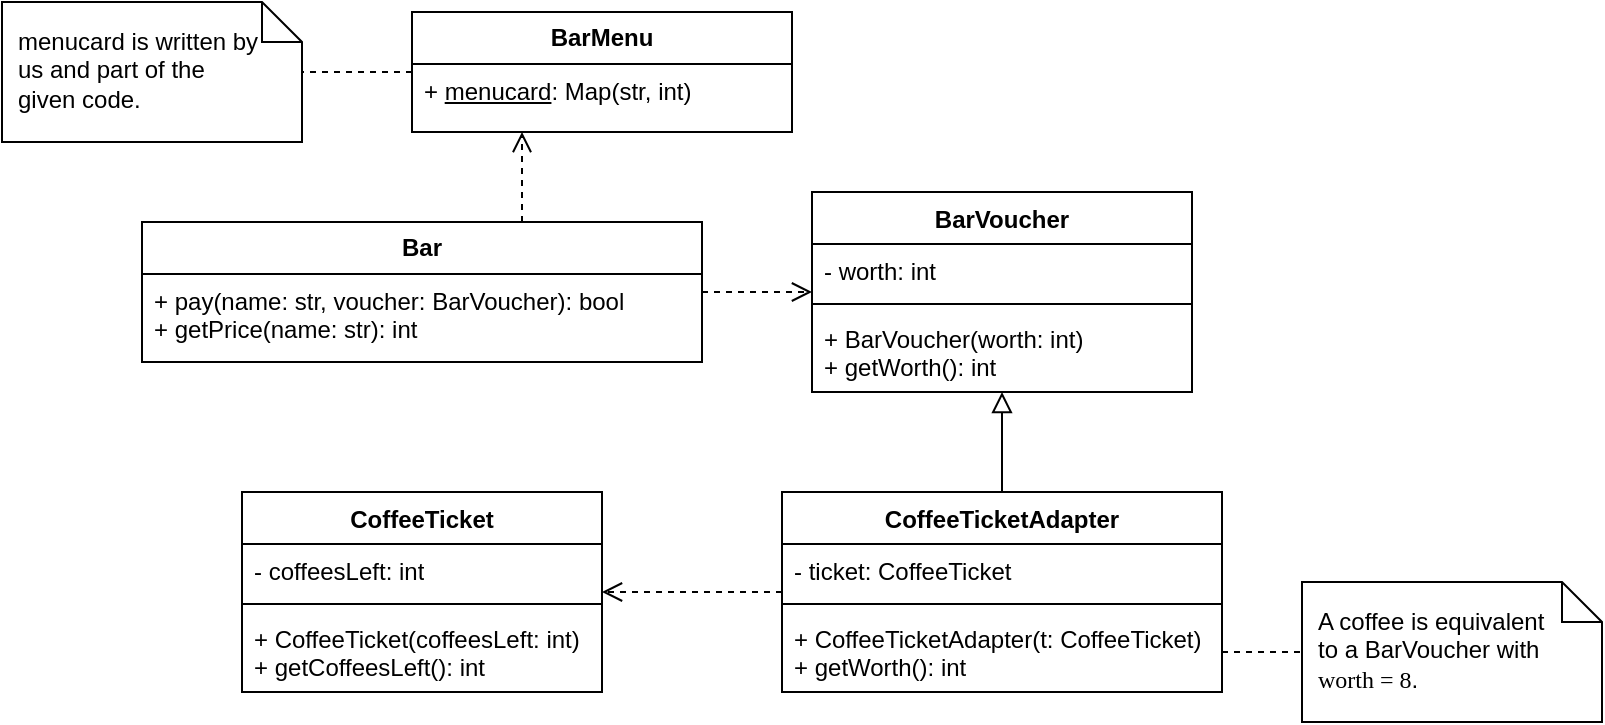 <mxfile version="26.1.1" pages="4">
  <diagram id="C5RBs43oDa-KdzZeNtuy" name="class">
    <mxGraphModel dx="989" dy="577" grid="1" gridSize="10" guides="1" tooltips="1" connect="1" arrows="1" fold="1" page="1" pageScale="1" pageWidth="827" pageHeight="1169" math="0" shadow="0">
      <root>
        <mxCell id="WIyWlLk6GJQsqaUBKTNV-0" />
        <mxCell id="WIyWlLk6GJQsqaUBKTNV-1" parent="WIyWlLk6GJQsqaUBKTNV-0" />
        <mxCell id="MmFOJlaezadsUddpGk1q-1" style="edgeStyle=orthogonalEdgeStyle;rounded=0;orthogonalLoop=1;jettySize=auto;html=1;dashed=1;endArrow=open;endFill=0;endSize=8;startSize=8;" parent="WIyWlLk6GJQsqaUBKTNV-1" source="MmFOJlaezadsUddpGk1q-6" target="MmFOJlaezadsUddpGk1q-2" edge="1">
          <mxGeometry relative="1" as="geometry">
            <mxPoint x="508" y="421" as="sourcePoint" />
          </mxGeometry>
        </mxCell>
        <mxCell id="zkfFHV4jXpPFQw0GAbJ--16" value="" style="endArrow=block;endSize=8;endFill=0;shadow=0;strokeWidth=1;rounded=0;curved=0;edgeStyle=elbowEdgeStyle;elbow=vertical;" parent="WIyWlLk6GJQsqaUBKTNV-1" source="MmFOJlaezadsUddpGk1q-6" target="MmFOJlaezadsUddpGk1q-10" edge="1">
          <mxGeometry width="160" relative="1" as="geometry">
            <mxPoint x="634.0" y="330" as="sourcePoint" />
            <mxPoint x="609.0" y="220" as="targetPoint" />
          </mxGeometry>
        </mxCell>
        <mxCell id="MmFOJlaezadsUddpGk1q-2" value="CoffeeTicket" style="swimlane;fontStyle=1;align=center;verticalAlign=top;childLayout=stackLayout;horizontal=1;startSize=26;horizontalStack=0;resizeParent=1;resizeParentMax=0;resizeLast=0;collapsible=1;marginBottom=0;whiteSpace=wrap;html=1;" parent="WIyWlLk6GJQsqaUBKTNV-1" vertex="1">
          <mxGeometry x="190" y="340" width="180" height="100" as="geometry" />
        </mxCell>
        <mxCell id="MmFOJlaezadsUddpGk1q-3" value="- coffeesLeft: int" style="text;strokeColor=none;fillColor=none;align=left;verticalAlign=top;spacingLeft=4;spacingRight=4;overflow=hidden;rotatable=0;points=[[0,0.5],[1,0.5]];portConstraint=eastwest;whiteSpace=wrap;html=1;" parent="MmFOJlaezadsUddpGk1q-2" vertex="1">
          <mxGeometry y="26" width="180" height="26" as="geometry" />
        </mxCell>
        <mxCell id="MmFOJlaezadsUddpGk1q-4" value="" style="line;strokeWidth=1;fillColor=none;align=left;verticalAlign=middle;spacingTop=-1;spacingLeft=3;spacingRight=3;rotatable=0;labelPosition=right;points=[];portConstraint=eastwest;strokeColor=inherit;" parent="MmFOJlaezadsUddpGk1q-2" vertex="1">
          <mxGeometry y="52" width="180" height="8" as="geometry" />
        </mxCell>
        <mxCell id="MmFOJlaezadsUddpGk1q-5" value="+ CoffeeTicket(coffeesLeft: int)&lt;div&gt;+ getCoffeesLeft(): int&lt;/div&gt;" style="text;strokeColor=none;fillColor=none;align=left;verticalAlign=top;spacingLeft=4;spacingRight=4;overflow=hidden;rotatable=0;points=[[0,0.5],[1,0.5]];portConstraint=eastwest;whiteSpace=wrap;html=1;" parent="MmFOJlaezadsUddpGk1q-2" vertex="1">
          <mxGeometry y="60" width="180" height="40" as="geometry" />
        </mxCell>
        <mxCell id="MmFOJlaezadsUddpGk1q-6" value="CoffeeTicketAdapter" style="swimlane;fontStyle=1;align=center;verticalAlign=top;childLayout=stackLayout;horizontal=1;startSize=26;horizontalStack=0;resizeParent=1;resizeParentMax=0;resizeLast=0;collapsible=1;marginBottom=0;whiteSpace=wrap;html=1;" parent="WIyWlLk6GJQsqaUBKTNV-1" vertex="1">
          <mxGeometry x="460" y="340" width="220" height="100" as="geometry" />
        </mxCell>
        <mxCell id="MmFOJlaezadsUddpGk1q-7" value="- ticket: CoffeeTicket" style="text;strokeColor=none;fillColor=none;align=left;verticalAlign=top;spacingLeft=4;spacingRight=4;overflow=hidden;rotatable=0;points=[[0,0.5],[1,0.5]];portConstraint=eastwest;whiteSpace=wrap;html=1;" parent="MmFOJlaezadsUddpGk1q-6" vertex="1">
          <mxGeometry y="26" width="220" height="26" as="geometry" />
        </mxCell>
        <mxCell id="MmFOJlaezadsUddpGk1q-8" value="" style="line;strokeWidth=1;fillColor=none;align=left;verticalAlign=middle;spacingTop=-1;spacingLeft=3;spacingRight=3;rotatable=0;labelPosition=right;points=[];portConstraint=eastwest;strokeColor=inherit;" parent="MmFOJlaezadsUddpGk1q-6" vertex="1">
          <mxGeometry y="52" width="220" height="8" as="geometry" />
        </mxCell>
        <mxCell id="MmFOJlaezadsUddpGk1q-9" value="&lt;div&gt;+ CoffeeTicketAdapter(t: CoffeeTicket)&lt;br&gt;&lt;/div&gt;+ getWorth(): int" style="text;strokeColor=none;fillColor=none;align=left;verticalAlign=top;spacingLeft=4;spacingRight=4;overflow=hidden;rotatable=0;points=[[0,0.5],[1,0.5]];portConstraint=eastwest;whiteSpace=wrap;html=1;" parent="MmFOJlaezadsUddpGk1q-6" vertex="1">
          <mxGeometry y="60" width="220" height="40" as="geometry" />
        </mxCell>
        <mxCell id="MmFOJlaezadsUddpGk1q-10" value="BarVoucher" style="swimlane;fontStyle=1;align=center;verticalAlign=top;childLayout=stackLayout;horizontal=1;startSize=26;horizontalStack=0;resizeParent=1;resizeParentMax=0;resizeLast=0;collapsible=1;marginBottom=0;whiteSpace=wrap;html=1;" parent="WIyWlLk6GJQsqaUBKTNV-1" vertex="1">
          <mxGeometry x="475" y="190" width="190" height="100" as="geometry" />
        </mxCell>
        <mxCell id="MmFOJlaezadsUddpGk1q-11" value="- worth: int" style="text;strokeColor=none;fillColor=none;align=left;verticalAlign=top;spacingLeft=4;spacingRight=4;overflow=hidden;rotatable=0;points=[[0,0.5],[1,0.5]];portConstraint=eastwest;whiteSpace=wrap;html=1;" parent="MmFOJlaezadsUddpGk1q-10" vertex="1">
          <mxGeometry y="26" width="190" height="26" as="geometry" />
        </mxCell>
        <mxCell id="MmFOJlaezadsUddpGk1q-12" value="" style="line;strokeWidth=1;fillColor=none;align=left;verticalAlign=middle;spacingTop=-1;spacingLeft=3;spacingRight=3;rotatable=0;labelPosition=right;points=[];portConstraint=eastwest;strokeColor=inherit;" parent="MmFOJlaezadsUddpGk1q-10" vertex="1">
          <mxGeometry y="52" width="190" height="8" as="geometry" />
        </mxCell>
        <mxCell id="MmFOJlaezadsUddpGk1q-13" value="+ BarVoucher(worth: int)&lt;div&gt;+ getWorth(): int&lt;/div&gt;" style="text;strokeColor=none;fillColor=none;align=left;verticalAlign=top;spacingLeft=4;spacingRight=4;overflow=hidden;rotatable=0;points=[[0,0.5],[1,0.5]];portConstraint=eastwest;whiteSpace=wrap;html=1;" parent="MmFOJlaezadsUddpGk1q-10" vertex="1">
          <mxGeometry y="60" width="190" height="40" as="geometry" />
        </mxCell>
        <mxCell id="MmFOJlaezadsUddpGk1q-18" style="edgeStyle=orthogonalEdgeStyle;rounded=0;orthogonalLoop=1;jettySize=auto;html=1;dashed=1;endArrow=open;endFill=0;endSize=8;startSize=8;" parent="WIyWlLk6GJQsqaUBKTNV-1" source="TR4t1VPGGrStBcK49lpB-4" target="MmFOJlaezadsUddpGk1q-10" edge="1">
          <mxGeometry relative="1" as="geometry">
            <mxPoint x="420" y="240" as="sourcePoint" />
            <mxPoint x="380" y="410" as="targetPoint" />
          </mxGeometry>
        </mxCell>
        <mxCell id="MmFOJlaezadsUddpGk1q-19" value="menucard is written by us and part of the given code." style="shape=note;size=20;whiteSpace=wrap;html=1;hachureGap=4;fontFamily=Helvetica;align=left;spacingLeft=6;spacingBottom=6;spacingTop=3;spacingRight=21;" parent="WIyWlLk6GJQsqaUBKTNV-1" vertex="1">
          <mxGeometry x="70" y="95" width="150" height="70" as="geometry" />
        </mxCell>
        <mxCell id="MmFOJlaezadsUddpGk1q-20" style="edgeStyle=orthogonalEdgeStyle;rounded=0;orthogonalLoop=1;jettySize=auto;html=1;endArrow=none;startFill=0;dashed=1;" parent="WIyWlLk6GJQsqaUBKTNV-1" source="TR4t1VPGGrStBcK49lpB-8" target="MmFOJlaezadsUddpGk1q-19" edge="1">
          <mxGeometry relative="1" as="geometry">
            <mxPoint x="140" y="229" as="sourcePoint" />
          </mxGeometry>
        </mxCell>
        <mxCell id="MmFOJlaezadsUddpGk1q-21" value="A coffee is equivalent to a BarVoucher with&lt;br&gt;&lt;span style=&quot;background-color: transparent; color: light-dark(rgb(0, 0, 0), rgb(255, 255, 255));&quot;&gt;&lt;font face=&quot;Lucida Console&quot;&gt;worth = 8&lt;/font&gt;.&lt;/span&gt;" style="shape=note;size=20;whiteSpace=wrap;html=1;hachureGap=4;fontFamily=Helvetica;align=left;spacingLeft=6;spacingBottom=6;spacingTop=3;spacingRight=21;" parent="WIyWlLk6GJQsqaUBKTNV-1" vertex="1">
          <mxGeometry x="720" y="385" width="150" height="70" as="geometry" />
        </mxCell>
        <mxCell id="MmFOJlaezadsUddpGk1q-22" style="edgeStyle=orthogonalEdgeStyle;rounded=0;orthogonalLoop=1;jettySize=auto;html=1;endArrow=none;startFill=0;dashed=1;" parent="WIyWlLk6GJQsqaUBKTNV-1" source="MmFOJlaezadsUddpGk1q-9" target="MmFOJlaezadsUddpGk1q-21" edge="1">
          <mxGeometry relative="1" as="geometry" />
        </mxCell>
        <mxCell id="TR4t1VPGGrStBcK49lpB-4" value="&lt;b&gt;Bar&lt;/b&gt;" style="swimlane;fontStyle=0;childLayout=stackLayout;horizontal=1;startSize=26;fillColor=none;horizontalStack=0;resizeParent=1;resizeParentMax=0;resizeLast=0;collapsible=1;marginBottom=0;whiteSpace=wrap;html=1;" parent="WIyWlLk6GJQsqaUBKTNV-1" vertex="1">
          <mxGeometry x="140" y="205" width="280" height="70" as="geometry" />
        </mxCell>
        <mxCell id="TR4t1VPGGrStBcK49lpB-5" value="+ pay(name: str, voucher: BarVoucher): bool&lt;div&gt;+ getPrice(name: str): int&lt;/div&gt;" style="text;strokeColor=none;fillColor=none;align=left;verticalAlign=top;spacingLeft=4;spacingRight=4;overflow=hidden;rotatable=0;points=[[0,0.5],[1,0.5]];portConstraint=eastwest;whiteSpace=wrap;html=1;" parent="TR4t1VPGGrStBcK49lpB-4" vertex="1">
          <mxGeometry y="26" width="280" height="44" as="geometry" />
        </mxCell>
        <mxCell id="TR4t1VPGGrStBcK49lpB-8" value="&lt;b&gt;BarMenu&lt;/b&gt;" style="swimlane;fontStyle=0;childLayout=stackLayout;horizontal=1;startSize=26;horizontalStack=0;resizeParent=1;resizeParentMax=0;resizeLast=0;collapsible=1;marginBottom=0;whiteSpace=wrap;html=1;" parent="WIyWlLk6GJQsqaUBKTNV-1" vertex="1">
          <mxGeometry x="275" y="100" width="190" height="60" as="geometry" />
        </mxCell>
        <mxCell id="TR4t1VPGGrStBcK49lpB-9" value="+&amp;nbsp;&lt;u&gt;menucard&lt;/u&gt;: Map(str, int)" style="text;strokeColor=none;fillColor=none;align=left;verticalAlign=top;spacingLeft=4;spacingRight=4;overflow=hidden;rotatable=0;points=[[0,0.5],[1,0.5]];portConstraint=eastwest;whiteSpace=wrap;html=1;" parent="TR4t1VPGGrStBcK49lpB-8" vertex="1">
          <mxGeometry y="26" width="190" height="34" as="geometry" />
        </mxCell>
        <mxCell id="TR4t1VPGGrStBcK49lpB-10" style="edgeStyle=orthogonalEdgeStyle;rounded=0;orthogonalLoop=1;jettySize=auto;html=1;dashed=1;endArrow=open;endFill=0;endSize=8;startSize=8;" parent="WIyWlLk6GJQsqaUBKTNV-1" source="TR4t1VPGGrStBcK49lpB-4" target="TR4t1VPGGrStBcK49lpB-8" edge="1">
          <mxGeometry relative="1" as="geometry">
            <mxPoint x="430" y="250" as="sourcePoint" />
            <mxPoint x="485" y="250" as="targetPoint" />
            <Array as="points">
              <mxPoint x="330" y="180" />
              <mxPoint x="330" y="180" />
            </Array>
          </mxGeometry>
        </mxCell>
      </root>
    </mxGraphModel>
  </diagram>
  <diagram id="B04AygE_yt4p5zj1Qex-" name="scenario">
    <mxGraphModel dx="1434" dy="836" grid="1" gridSize="10" guides="1" tooltips="1" connect="1" arrows="1" fold="1" page="1" pageScale="1" pageWidth="827" pageHeight="1169" math="0" shadow="0">
      <root>
        <mxCell id="0" />
        <mxCell id="1" parent="0" />
        <mxCell id="fyzDUgg3ULPkHfhbS_JP-11" value="" style="shape=umlLifeline;perimeter=lifelinePerimeter;whiteSpace=wrap;html=1;container=1;dropTarget=0;collapsible=0;recursiveResize=0;outlineConnect=0;portConstraint=eastwest;newEdgeStyle={&quot;curved&quot;:0,&quot;rounded&quot;:0};participant=umlEntity;hachureGap=4;fontFamily=Helvetica;strokeColor=#000000;" parent="1" vertex="1">
          <mxGeometry x="495" y="160" width="40" height="310" as="geometry" />
        </mxCell>
        <mxCell id="fyzDUgg3ULPkHfhbS_JP-22" value="" style="html=1;points=[[0,0,0,0,5],[0,1,0,0,-5],[1,0,0,0,5],[1,1,0,0,-5]];perimeter=orthogonalPerimeter;outlineConnect=0;targetShapes=umlLifeline;portConstraint=eastwest;newEdgeStyle={&quot;curved&quot;:0,&quot;rounded&quot;:0};hachureGap=4;fontFamily=Helvetica;strokeColor=#000000;" parent="fyzDUgg3ULPkHfhbS_JP-11" vertex="1">
          <mxGeometry x="15" y="120" width="10" height="40" as="geometry" />
        </mxCell>
        <mxCell id="fyzDUgg3ULPkHfhbS_JP-10" value="" style="shape=umlLifeline;perimeter=lifelinePerimeter;whiteSpace=wrap;html=1;container=1;dropTarget=0;collapsible=0;recursiveResize=0;outlineConnect=0;portConstraint=eastwest;newEdgeStyle={&quot;curved&quot;:0,&quot;rounded&quot;:0};participant=umlEntity;hachureGap=4;fontFamily=Helvetica;strokeColor=#000000;" parent="1" vertex="1">
          <mxGeometry x="354" y="170" width="40" height="300" as="geometry" />
        </mxCell>
        <mxCell id="fyzDUgg3ULPkHfhbS_JP-19" value="" style="html=1;points=[[0,0,0,0,5],[0,1,0,0,-5],[1,0,0,0,5],[1,1,0,0,-5]];perimeter=orthogonalPerimeter;outlineConnect=0;targetShapes=umlLifeline;portConstraint=eastwest;newEdgeStyle={&quot;curved&quot;:0,&quot;rounded&quot;:0};hachureGap=4;fontFamily=Helvetica;strokeColor=#000000;" parent="fyzDUgg3ULPkHfhbS_JP-10" vertex="1">
          <mxGeometry x="16" y="100" width="10" height="120" as="geometry" />
        </mxCell>
        <mxCell id="7ew64-9CeEOUecg5A0Fq-12" value="" style="html=1;points=[[0,0,0,0,5],[0,1,0,0,-5],[1,0,0,0,5],[1,1,0,0,-5]];perimeter=orthogonalPerimeter;outlineConnect=0;targetShapes=umlLifeline;portConstraint=eastwest;newEdgeStyle={&quot;curved&quot;:0,&quot;rounded&quot;:0};hachureGap=4;fontFamily=Helvetica;strokeColor=#000000;" parent="fyzDUgg3ULPkHfhbS_JP-10" vertex="1">
          <mxGeometry x="21" y="190" width="10" height="20" as="geometry" />
        </mxCell>
        <mxCell id="fyzDUgg3ULPkHfhbS_JP-9" value="" style="shape=umlLifeline;perimeter=lifelinePerimeter;whiteSpace=wrap;html=1;container=1;dropTarget=0;collapsible=0;recursiveResize=0;outlineConnect=0;portConstraint=eastwest;newEdgeStyle={&quot;curved&quot;:0,&quot;rounded&quot;:0};participant=umlEntity;hachureGap=4;fontFamily=Helvetica;strokeColor=#000000;" parent="1" vertex="1">
          <mxGeometry x="210" y="170" width="40" height="300" as="geometry" />
        </mxCell>
        <mxCell id="fyzDUgg3ULPkHfhbS_JP-13" value="" style="html=1;points=[[0,0,0,0,5],[0,1,0,0,-5],[1,0,0,0,5],[1,1,0,0,-5]];perimeter=orthogonalPerimeter;outlineConnect=0;targetShapes=umlLifeline;portConstraint=eastwest;newEdgeStyle={&quot;curved&quot;:0,&quot;rounded&quot;:0};hachureGap=4;fontFamily=Helvetica;strokeColor=#000000;" parent="fyzDUgg3ULPkHfhbS_JP-9" vertex="1">
          <mxGeometry x="15" y="80" width="10" height="210" as="geometry" />
        </mxCell>
        <mxCell id="7ew64-9CeEOUecg5A0Fq-3" value="" style="html=1;points=[[0,0,0,0,5],[0,1,0,0,-5],[1,0,0,0,5],[1,1,0,0,-5]];perimeter=orthogonalPerimeter;outlineConnect=0;targetShapes=umlLifeline;portConstraint=eastwest;newEdgeStyle={&quot;curved&quot;:0,&quot;rounded&quot;:0};hachureGap=4;fontFamily=Helvetica;strokeColor=#000000;" parent="fyzDUgg3ULPkHfhbS_JP-9" vertex="1">
          <mxGeometry x="20" y="260" width="10" height="20" as="geometry" />
        </mxCell>
        <mxCell id="fyzDUgg3ULPkHfhbS_JP-1" value=":Bar" style="html=1;whiteSpace=wrap;hachureGap=4;fontFamily=Helvetica;strokeColor=#000000;" parent="1" vertex="1">
          <mxGeometry x="170" y="160" width="110" height="50" as="geometry" />
        </mxCell>
        <mxCell id="fyzDUgg3ULPkHfhbS_JP-2" value=":CoffeeTicketAdapter" style="html=1;whiteSpace=wrap;hachureGap=4;fontFamily=Helvetica;strokeColor=#000000;" parent="1" vertex="1">
          <mxGeometry x="309" y="160" width="130" height="50" as="geometry" />
        </mxCell>
        <mxCell id="fyzDUgg3ULPkHfhbS_JP-3" value=":CoffeeTicket" style="html=1;whiteSpace=wrap;hachureGap=4;fontFamily=Helvetica;strokeColor=#000000;" parent="1" vertex="1">
          <mxGeometry x="460" y="160" width="110" height="50" as="geometry" />
        </mxCell>
        <mxCell id="fyzDUgg3ULPkHfhbS_JP-20" value="getWorth()" style="html=1;verticalAlign=bottom;endArrow=block;curved=0;rounded=0;hachureGap=4;fontFamily=Helvetica;strokeColor=#000000;" parent="1" source="fyzDUgg3ULPkHfhbS_JP-13" target="fyzDUgg3ULPkHfhbS_JP-19" edge="1">
          <mxGeometry relative="1" as="geometry">
            <mxPoint x="320" y="275" as="sourcePoint" />
            <Array as="points">
              <mxPoint x="310" y="270" />
            </Array>
          </mxGeometry>
        </mxCell>
        <mxCell id="fyzDUgg3ULPkHfhbS_JP-21" value="worth" style="html=1;verticalAlign=bottom;endArrow=open;dashed=1;endSize=8;curved=0;rounded=0;hachureGap=4;fontFamily=Helvetica;strokeColor=#000000;" parent="1" source="fyzDUgg3ULPkHfhbS_JP-19" target="fyzDUgg3ULPkHfhbS_JP-13" edge="1">
          <mxGeometry relative="1" as="geometry">
            <mxPoint x="320" y="345" as="targetPoint" />
            <Array as="points">
              <mxPoint x="310" y="390" />
            </Array>
          </mxGeometry>
        </mxCell>
        <mxCell id="fyzDUgg3ULPkHfhbS_JP-24" value="coffeesLeft" style="html=1;verticalAlign=bottom;endArrow=open;dashed=1;endSize=8;curved=0;rounded=0;hachureGap=4;fontFamily=Helvetica;strokeColor=#000000;" parent="1" source="fyzDUgg3ULPkHfhbS_JP-22" target="fyzDUgg3ULPkHfhbS_JP-19" edge="1">
          <mxGeometry relative="1" as="geometry">
            <mxPoint x="470" y="355" as="targetPoint" />
            <Array as="points">
              <mxPoint x="460" y="320" />
            </Array>
          </mxGeometry>
        </mxCell>
        <mxCell id="fyzDUgg3ULPkHfhbS_JP-23" value="getCoffeesLeft()" style="html=1;verticalAlign=bottom;endArrow=block;curved=0;rounded=0;hachureGap=4;fontFamily=Helvetica;strokeColor=#000000;" parent="1" source="fyzDUgg3ULPkHfhbS_JP-19" target="fyzDUgg3ULPkHfhbS_JP-22" edge="1">
          <mxGeometry relative="1" as="geometry">
            <mxPoint x="470" y="285" as="sourcePoint" />
            <Array as="points">
              <mxPoint x="460" y="280" />
            </Array>
          </mxGeometry>
        </mxCell>
        <mxCell id="7ew64-9CeEOUecg5A0Fq-4" value="validate&lt;div&gt;payment&lt;/div&gt;" style="html=1;align=left;spacingLeft=2;endArrow=block;rounded=0;edgeStyle=orthogonalEdgeStyle;curved=0;rounded=0;hachureGap=4;fontFamily=Helvetica;strokeColor=#000000;" parent="1" edge="1">
          <mxGeometry x="0.059" relative="1" as="geometry">
            <mxPoint x="235" y="410" as="sourcePoint" />
            <Array as="points">
              <mxPoint x="265" y="410" />
              <mxPoint x="265" y="440" />
            </Array>
            <mxPoint x="240" y="440.026" as="targetPoint" />
            <mxPoint as="offset" />
          </mxGeometry>
        </mxCell>
        <mxCell id="7ew64-9CeEOUecg5A0Fq-13" value="convert&lt;div&gt;value&lt;/div&gt;" style="html=1;align=left;spacingLeft=2;endArrow=block;rounded=0;edgeStyle=orthogonalEdgeStyle;curved=0;rounded=0;hachureGap=4;fontFamily=Helvetica;strokeColor=#000000;" parent="1" target="7ew64-9CeEOUecg5A0Fq-12" edge="1">
          <mxGeometry x="0.36" relative="1" as="geometry">
            <mxPoint x="380" y="300" as="sourcePoint" />
            <Array as="points">
              <mxPoint x="380" y="340" />
              <mxPoint x="410" y="340" />
              <mxPoint x="410" y="370" />
            </Array>
            <mxPoint as="offset" />
          </mxGeometry>
        </mxCell>
        <mxCell id="v9FTJwxX59mfd9YsfTH1-1" value="pay()" style="html=1;verticalAlign=bottom;startArrow=oval;startFill=1;endArrow=block;startSize=8;curved=0;rounded=0;" parent="1" edge="1">
          <mxGeometry width="60" relative="1" as="geometry">
            <mxPoint x="130" y="250" as="sourcePoint" />
            <mxPoint x="225" y="250" as="targetPoint" />
          </mxGeometry>
        </mxCell>
        <mxCell id="v9FTJwxX59mfd9YsfTH1-2" value="success" style="html=1;verticalAlign=bottom;endArrow=open;dashed=1;endSize=8;curved=0;rounded=0;entryX=1;entryY=0.5;entryDx=0;entryDy=0;" parent="1" target="RkCMtH7TTMj7zVB9lw8q-2" edge="1">
          <mxGeometry relative="1" as="geometry">
            <mxPoint x="225" y="460" as="sourcePoint" />
            <mxPoint x="130" y="460" as="targetPoint" />
          </mxGeometry>
        </mxCell>
        <mxCell id="RkCMtH7TTMj7zVB9lw8q-2" value="" style="ellipse;whiteSpace=wrap;html=1;fillColor=#000000;" parent="1" vertex="1">
          <mxGeometry x="126" y="456" width="8" height="8" as="geometry" />
        </mxCell>
      </root>
    </mxGraphModel>
  </diagram>
  <diagram id="gbOWsIHlptOhv2gD1ubL" name="class">
    <mxGraphModel dx="1674" dy="836" grid="1" gridSize="10" guides="1" tooltips="1" connect="1" arrows="1" fold="1" page="1" pageScale="1" pageWidth="850" pageHeight="1100" math="0" shadow="0">
      <root>
        <mxCell id="0" />
        <mxCell id="1" parent="0" />
        <mxCell id="WMYzw04zZNyJo3WCUylc-1" value="MemberCard" style="swimlane;fontStyle=1;align=center;verticalAlign=top;childLayout=stackLayout;horizontal=1;startSize=26;horizontalStack=0;resizeParent=1;resizeParentMax=0;resizeLast=0;collapsible=1;marginBottom=0;whiteSpace=wrap;html=1;" parent="1" vertex="1">
          <mxGeometry x="130" y="500" width="200" height="130" as="geometry" />
        </mxCell>
        <mxCell id="WMYzw04zZNyJo3WCUylc-2" value="+ balance: int" style="text;strokeColor=none;fillColor=none;align=left;verticalAlign=middle;spacingLeft=6;spacingRight=4;overflow=hidden;rotatable=0;points=[[0,0.5],[1,0.5]];portConstraint=eastwest;whiteSpace=wrap;html=1;spacing=0;" parent="WMYzw04zZNyJo3WCUylc-1" vertex="1">
          <mxGeometry y="26" width="200" height="26" as="geometry" />
        </mxCell>
        <mxCell id="WMYzw04zZNyJo3WCUylc-3" value="" style="line;strokeWidth=1;fillColor=none;align=left;verticalAlign=middle;spacingTop=-1;spacingLeft=3;spacingRight=3;rotatable=0;labelPosition=right;points=[];portConstraint=eastwest;strokeColor=inherit;" parent="WMYzw04zZNyJo3WCUylc-1" vertex="1">
          <mxGeometry y="52" width="200" height="8" as="geometry" />
        </mxCell>
        <mxCell id="WMYzw04zZNyJo3WCUylc-4" value="&lt;div&gt;+ MemberCard()&lt;/div&gt;&lt;div&gt;+ spend(amount: int): void&lt;/div&gt;&lt;div&gt;+ hasFunds(amount: int): bool&lt;/div&gt;&lt;div&gt;&lt;span style=&quot;background-color: transparent; color: light-dark(rgb(0, 0, 0), rgb(255, 255, 255));&quot;&gt;+ addToBalance(amount: int): void&lt;/span&gt;&lt;/div&gt;" style="text;strokeColor=none;fillColor=none;align=left;verticalAlign=middle;spacingLeft=6;spacingRight=4;overflow=hidden;rotatable=0;points=[[0,0.5],[1,0.5]];portConstraint=eastwest;whiteSpace=wrap;html=1;spacing=0;spacingTop=-3;" parent="WMYzw04zZNyJo3WCUylc-1" vertex="1">
          <mxGeometry y="60" width="200" height="70" as="geometry" />
        </mxCell>
        <mxCell id="w0hnxBNdBWWgY80B7wYB-4" style="edgeStyle=orthogonalEdgeStyle;rounded=0;orthogonalLoop=1;jettySize=auto;html=1;endSize=8;startSize=8;endArrow=open;endFill=0;dashed=1;dashPattern=8 8;" parent="1" source="WMYzw04zZNyJo3WCUylc-5" target="TDpNOEp1Bj2QRFZ94f3e-1" edge="1">
          <mxGeometry relative="1" as="geometry" />
        </mxCell>
        <mxCell id="WMYzw04zZNyJo3WCUylc-5" value="ShopItem" style="swimlane;fontStyle=1;align=center;verticalAlign=top;childLayout=stackLayout;horizontal=1;startSize=26;horizontalStack=0;resizeParent=1;resizeParentMax=0;resizeLast=0;collapsible=1;marginBottom=0;whiteSpace=wrap;html=1;" parent="1" vertex="1">
          <mxGeometry x="650" y="330" width="200" height="110" as="geometry" />
        </mxCell>
        <mxCell id="WMYzw04zZNyJo3WCUylc-6" value="&lt;div&gt;+ id: int&lt;/div&gt;+ price: int" style="text;strokeColor=none;fillColor=none;align=left;verticalAlign=middle;spacingLeft=6;spacingRight=4;overflow=hidden;rotatable=0;points=[[0,0.5],[1,0.5]];portConstraint=eastwest;whiteSpace=wrap;html=1;spacing=0;" parent="WMYzw04zZNyJo3WCUylc-5" vertex="1">
          <mxGeometry y="26" width="200" height="38" as="geometry" />
        </mxCell>
        <mxCell id="WMYzw04zZNyJo3WCUylc-7" value="" style="line;strokeWidth=1;fillColor=none;align=left;verticalAlign=middle;spacingTop=-1;spacingLeft=3;spacingRight=3;rotatable=0;labelPosition=right;points=[];portConstraint=eastwest;strokeColor=inherit;" parent="WMYzw04zZNyJo3WCUylc-5" vertex="1">
          <mxGeometry y="64" width="200" height="8" as="geometry" />
        </mxCell>
        <mxCell id="WMYzw04zZNyJo3WCUylc-8" value="+ ShopItem(id: int, price: int)&lt;div&gt;+ inStock(): bool&lt;/div&gt;" style="text;strokeColor=none;fillColor=none;align=left;verticalAlign=middle;spacingLeft=6;spacingRight=4;overflow=hidden;rotatable=0;points=[[0,0.5],[1,0.5]];portConstraint=eastwest;whiteSpace=wrap;html=1;spacing=0;spacingTop=-3;" parent="WMYzw04zZNyJo3WCUylc-5" vertex="1">
          <mxGeometry y="72" width="200" height="38" as="geometry" />
        </mxCell>
        <mxCell id="w0hnxBNdBWWgY80B7wYB-2" style="edgeStyle=orthogonalEdgeStyle;rounded=0;orthogonalLoop=1;jettySize=auto;html=1;endArrow=open;endFill=0;dashed=1;endSize=8;startSize=8;dashPattern=8 8;" parent="1" source="WMYzw04zZNyJo3WCUylc-9" target="gYchM3I1MOiJmDJG1vfK-5" edge="1">
          <mxGeometry relative="1" as="geometry">
            <mxPoint x="380" y="385" as="sourcePoint" />
            <mxPoint x="330" y="385" as="targetPoint" />
            <Array as="points">
              <mxPoint x="360" y="385" />
              <mxPoint x="360" y="385" />
            </Array>
          </mxGeometry>
        </mxCell>
        <mxCell id="WMYzw04zZNyJo3WCUylc-9" value="ShoppingCart" style="swimlane;fontStyle=1;align=center;verticalAlign=top;childLayout=stackLayout;horizontal=1;startSize=26;horizontalStack=0;resizeParent=1;resizeParentMax=0;resizeLast=0;collapsible=1;marginBottom=0;whiteSpace=wrap;html=1;" parent="1" vertex="1">
          <mxGeometry x="380" y="330" width="220" height="110" as="geometry" />
        </mxCell>
        <mxCell id="WMYzw04zZNyJo3WCUylc-10" value="+ items: List&amp;lt;ShopItem&amp;gt;" style="text;strokeColor=none;fillColor=none;align=left;verticalAlign=middle;spacingLeft=6;spacingRight=4;overflow=hidden;rotatable=0;points=[[0,0.5],[1,0.5]];portConstraint=eastwest;whiteSpace=wrap;html=1;spacing=0;" parent="WMYzw04zZNyJo3WCUylc-9" vertex="1">
          <mxGeometry y="26" width="220" height="24" as="geometry" />
        </mxCell>
        <mxCell id="WMYzw04zZNyJo3WCUylc-11" value="" style="line;strokeWidth=1;fillColor=none;align=left;verticalAlign=middle;spacingTop=-1;spacingLeft=3;spacingRight=3;rotatable=0;labelPosition=right;points=[];portConstraint=eastwest;strokeColor=inherit;" parent="WMYzw04zZNyJo3WCUylc-9" vertex="1">
          <mxGeometry y="50" width="220" height="8" as="geometry" />
        </mxCell>
        <mxCell id="WMYzw04zZNyJo3WCUylc-12" value="+ ShoppingCart()&lt;div&gt;+ buy(method: PaymentMethod): void&lt;/div&gt;&lt;div&gt;+ addToCart(item: ShopItem): void&lt;/div&gt;" style="text;strokeColor=none;fillColor=none;align=left;verticalAlign=middle;spacingLeft=6;spacingRight=4;overflow=hidden;rotatable=0;points=[[0,0.5],[1,0.5]];portConstraint=eastwest;whiteSpace=wrap;html=1;spacing=0;spacingTop=-3;" parent="WMYzw04zZNyJo3WCUylc-9" vertex="1">
          <mxGeometry y="58" width="220" height="52" as="geometry" />
        </mxCell>
        <mxCell id="TDpNOEp1Bj2QRFZ94f3e-1" value="&lt;i&gt;StockAPI&lt;/i&gt;" style="swimlane;fontStyle=1;align=center;verticalAlign=top;childLayout=stackLayout;horizontal=1;startSize=26;horizontalStack=0;resizeParent=1;resizeParentMax=0;resizeLast=0;collapsible=1;marginBottom=0;whiteSpace=wrap;html=1;hachureGap=4;fontFamily=Helvetica;strokeColor=#FF8000;" parent="1" vertex="1">
          <mxGeometry x="645" y="500" width="210" height="90" as="geometry" />
        </mxCell>
        <mxCell id="TDpNOEp1Bj2QRFZ94f3e-2" value="+ &lt;u&gt;API&lt;/u&gt;: StockAPI" style="text;strokeColor=none;fillColor=none;align=left;verticalAlign=middle;spacingLeft=6;spacingRight=4;overflow=hidden;rotatable=0;points=[[0,0.5],[1,0.5]];portConstraint=eastwest;whiteSpace=wrap;html=1;fontFamily=Helvetica;spacing=0;" parent="TDpNOEp1Bj2QRFZ94f3e-1" vertex="1">
          <mxGeometry y="26" width="210" height="26" as="geometry" />
        </mxCell>
        <mxCell id="TDpNOEp1Bj2QRFZ94f3e-3" value="" style="line;strokeWidth=1;fillColor=none;align=left;verticalAlign=middle;spacingTop=-1;spacingLeft=3;spacingRight=3;rotatable=0;labelPosition=right;points=[];portConstraint=eastwest;strokeColor=inherit;hachureGap=4;fontFamily=Helvetica;" parent="TDpNOEp1Bj2QRFZ94f3e-1" vertex="1">
          <mxGeometry y="52" width="210" height="8" as="geometry" />
        </mxCell>
        <mxCell id="TDpNOEp1Bj2QRFZ94f3e-4" value="+&amp;nbsp;getStockIds(): int[]" style="text;strokeColor=none;fillColor=none;align=left;verticalAlign=middle;spacingLeft=6;spacingRight=4;overflow=hidden;rotatable=0;points=[[0,0.5],[1,0.5]];portConstraint=eastwest;whiteSpace=wrap;html=1;fontFamily=Helvetica;spacing=0;spacingTop=-3;" parent="TDpNOEp1Bj2QRFZ94f3e-1" vertex="1">
          <mxGeometry y="60" width="210" height="30" as="geometry" />
        </mxCell>
        <mxCell id="gYchM3I1MOiJmDJG1vfK-9" style="edgeStyle=orthogonalEdgeStyle;rounded=0;orthogonalLoop=1;jettySize=auto;html=1;endSize=8;endArrow=block;endFill=0;startSize=8;" parent="1" source="gYchM3I1MOiJmDJG1vfK-1" target="gYchM3I1MOiJmDJG1vfK-5" edge="1">
          <mxGeometry relative="1" as="geometry">
            <Array as="points">
              <mxPoint x="450" y="470" />
              <mxPoint x="230" y="470" />
            </Array>
          </mxGeometry>
        </mxCell>
        <mxCell id="gYchM3I1MOiJmDJG1vfK-1" value="CreditCard" style="swimlane;fontStyle=1;align=center;verticalAlign=top;childLayout=stackLayout;horizontal=1;startSize=26;horizontalStack=0;resizeParent=1;resizeParentMax=0;resizeLast=0;collapsible=1;marginBottom=0;whiteSpace=wrap;html=1;" parent="1" vertex="1">
          <mxGeometry x="350" y="500" width="200" height="80" as="geometry" />
        </mxCell>
        <mxCell id="gYchM3I1MOiJmDJG1vfK-4" value="+ CreditCard()&lt;div&gt;&lt;div&gt;+ spend(amount: int): void&lt;/div&gt;&lt;div&gt;+ hasFunds(amount: int): bool&lt;/div&gt;&lt;/div&gt;" style="text;strokeColor=none;fillColor=none;align=left;verticalAlign=middle;spacingLeft=6;spacingRight=4;overflow=hidden;rotatable=0;points=[[0,0.5],[1,0.5]];portConstraint=eastwest;whiteSpace=wrap;html=1;spacing=0;" parent="gYchM3I1MOiJmDJG1vfK-1" vertex="1">
          <mxGeometry y="26" width="200" height="54" as="geometry" />
        </mxCell>
        <mxCell id="gYchM3I1MOiJmDJG1vfK-5" value="PaymentMethod" style="swimlane;fontStyle=3;align=center;verticalAlign=top;childLayout=stackLayout;horizontal=1;startSize=26;horizontalStack=0;resizeParent=1;resizeParentMax=0;resizeLast=0;collapsible=1;marginBottom=0;whiteSpace=wrap;html=1;" parent="1" vertex="1">
          <mxGeometry x="130" y="345" width="200" height="70" as="geometry" />
        </mxCell>
        <mxCell id="gYchM3I1MOiJmDJG1vfK-8" value="&lt;div&gt;&lt;div&gt;+ spend(amount: int): void&lt;/div&gt;&lt;/div&gt;&lt;div&gt;+ hasFunds(amount: int): bool&lt;/div&gt;" style="text;strokeColor=none;fillColor=none;align=left;verticalAlign=middle;spacingLeft=6;spacingRight=4;overflow=hidden;rotatable=0;points=[[0,0.5],[1,0.5]];portConstraint=eastwest;whiteSpace=wrap;html=1;spacing=0;" parent="gYchM3I1MOiJmDJG1vfK-5" vertex="1">
          <mxGeometry y="26" width="200" height="44" as="geometry" />
        </mxCell>
        <mxCell id="w0hnxBNdBWWgY80B7wYB-1" style="edgeStyle=orthogonalEdgeStyle;rounded=0;orthogonalLoop=1;jettySize=auto;html=1;endSize=8;endArrow=block;endFill=0;startSize=8;" parent="1" source="WMYzw04zZNyJo3WCUylc-1" target="gYchM3I1MOiJmDJG1vfK-5" edge="1">
          <mxGeometry relative="1" as="geometry">
            <mxPoint x="380" y="540" as="sourcePoint" />
            <mxPoint x="240" y="440" as="targetPoint" />
          </mxGeometry>
        </mxCell>
        <mxCell id="w0hnxBNdBWWgY80B7wYB-3" style="edgeStyle=orthogonalEdgeStyle;rounded=0;orthogonalLoop=1;jettySize=auto;html=1;endArrow=diamondThin;endFill=0;endSize=12;startSize=12;" parent="1" source="WMYzw04zZNyJo3WCUylc-9" target="WMYzw04zZNyJo3WCUylc-5" edge="1">
          <mxGeometry relative="1" as="geometry">
            <mxPoint x="530" y="405" as="sourcePoint" />
            <mxPoint x="340" y="405" as="targetPoint" />
          </mxGeometry>
        </mxCell>
        <mxCell id="WMiNg2KiytkwLngIrYEP-3" style="edgeStyle=orthogonalEdgeStyle;rounded=0;orthogonalLoop=1;jettySize=auto;html=1;endArrow=none;startFill=0;dashed=1;" parent="1" source="WMiNg2KiytkwLngIrYEP-2" target="TDpNOEp1Bj2QRFZ94f3e-1" edge="1">
          <mxGeometry relative="1" as="geometry" />
        </mxCell>
        <mxCell id="WMiNg2KiytkwLngIrYEP-2" value="Concretisation of the API interface is written by us&amp;nbsp;&lt;span style=&quot;color: light-dark(rgb(0, 0, 0), rgb(255, 255, 255)); background-color: transparent;&quot;&gt;and is only used for testing.&lt;/span&gt;" style="shape=note;size=20;whiteSpace=wrap;html=1;align=left;verticalAlign=top;spacing=5;spacingRight=20;spacingLeft=5;" parent="1" vertex="1">
          <mxGeometry x="655" y="640" width="190" height="60" as="geometry" />
        </mxCell>
        <mxCell id="WMiNg2KiytkwLngIrYEP-5" style="rounded=0;orthogonalLoop=1;jettySize=auto;html=1;endArrow=none;startFill=0;dashed=1;" parent="1" source="WMiNg2KiytkwLngIrYEP-4" target="gYchM3I1MOiJmDJG1vfK-1" edge="1">
          <mxGeometry relative="1" as="geometry" />
        </mxCell>
        <mxCell id="WMiNg2KiytkwLngIrYEP-4" value="A credit card can have a negative balance and can therefore pay any amount. A membership card can only pay as much as its balance." style="shape=note;size=20;whiteSpace=wrap;html=1;align=left;verticalAlign=top;spacing=5;spacingRight=20;spacingLeft=5;" parent="1" vertex="1">
          <mxGeometry x="395" y="630" width="190" height="90" as="geometry" />
        </mxCell>
        <mxCell id="ADGD2JnLJKzVMSiC5Yi3-1" style="rounded=0;orthogonalLoop=1;jettySize=auto;html=1;endArrow=none;startFill=0;dashed=1;" parent="1" source="WMiNg2KiytkwLngIrYEP-4" target="WMYzw04zZNyJo3WCUylc-4" edge="1">
          <mxGeometry relative="1" as="geometry">
            <mxPoint x="460" y="650" as="sourcePoint" />
            <mxPoint x="460" y="590" as="targetPoint" />
          </mxGeometry>
        </mxCell>
      </root>
    </mxGraphModel>
  </diagram>
  <diagram id="uqc1wMfzs2asSB9DeCJk" name="activity">
    <mxGraphModel dx="270" dy="473" grid="1" gridSize="10" guides="1" tooltips="1" connect="1" arrows="1" fold="1" page="1" pageScale="1" pageWidth="850" pageHeight="1100" math="0" shadow="0">
      <root>
        <mxCell id="0" />
        <mxCell id="1" parent="0" />
        <mxCell id="7JJo9yuhhWIMa-VfOFLm-2" value="" style="ellipse;html=1;shape=startState;fillColor=#000000;strokeColor=#000000;hachureGap=4;fontFamily=Helvetica;" vertex="1" parent="1">
          <mxGeometry x="365" y="410" width="30" height="30" as="geometry" />
        </mxCell>
        <mxCell id="7JJo9yuhhWIMa-VfOFLm-5" value="" style="edgeStyle=orthogonalEdgeStyle;html=1;verticalAlign=bottom;endArrow=open;endSize=8;strokeColor=#000000;rounded=0;hachureGap=4;fontFamily=Helvetica;startSize=8;" edge="1" parent="1" source="7JJo9yuhhWIMa-VfOFLm-2" target="7JJo9yuhhWIMa-VfOFLm-7">
          <mxGeometry relative="1" as="geometry">
            <mxPoint x="280" y="420" as="targetPoint" />
            <mxPoint x="310" y="340" as="sourcePoint" />
          </mxGeometry>
        </mxCell>
        <mxCell id="7JJo9yuhhWIMa-VfOFLm-7" value="want to&amp;nbsp;&lt;div&gt;buy more?&lt;/div&gt;" style="rhombus;whiteSpace=wrap;html=1;fillColor=none;strokeColor=#000000;hachureGap=4;fontFamily=Helvetica;fontSize=10;spacingTop=-4;" vertex="1" parent="1">
          <mxGeometry x="335" y="315.25" width="90" height="50" as="geometry" />
        </mxCell>
        <mxCell id="7JJo9yuhhWIMa-VfOFLm-8" value="yes" style="edgeStyle=orthogonalEdgeStyle;html=1;align=left;verticalAlign=middle;endArrow=open;endSize=8;strokeColor=#000000;rounded=0;hachureGap=4;fontFamily=Helvetica;startSize=8;" edge="1" parent="1" source="7JJo9yuhhWIMa-VfOFLm-7" target="7JJo9yuhhWIMa-VfOFLm-13">
          <mxGeometry x="-0.2" y="-3" relative="1" as="geometry">
            <mxPoint x="380" y="255" as="targetPoint" />
            <mxPoint as="offset" />
          </mxGeometry>
        </mxCell>
        <mxCell id="7JJo9yuhhWIMa-VfOFLm-46" value="no" style="edgeStyle=orthogonalEdgeStyle;rounded=0;orthogonalLoop=1;jettySize=auto;html=1;endSize=8;endArrow=open;endFill=0;align=left;" edge="1" parent="1" source="7JJo9yuhhWIMa-VfOFLm-9" target="7JJo9yuhhWIMa-VfOFLm-29">
          <mxGeometry x="-0.71" y="-2" relative="1" as="geometry">
            <mxPoint as="offset" />
          </mxGeometry>
        </mxCell>
        <mxCell id="7JJo9yuhhWIMa-VfOFLm-9" value="is everything&lt;div&gt;in stock&lt;/div&gt;" style="rhombus;whiteSpace=wrap;html=1;fillColor=none;strokeColor=#000000;hachureGap=4;fontFamily=Helvetica;fontSize=10;spacingTop=2;" vertex="1" parent="1">
          <mxGeometry x="475" y="235.5" width="90" height="50" as="geometry" />
        </mxCell>
        <mxCell id="7JJo9yuhhWIMa-VfOFLm-11" value="yes" style="edgeStyle=orthogonalEdgeStyle;html=1;align=left;verticalAlign=middle;endArrow=open;endSize=8;strokeColor=#000000;rounded=0;hachureGap=4;fontFamily=Helvetica;startSize=8;" edge="1" parent="1" source="7JJo9yuhhWIMa-VfOFLm-9" target="7JJo9yuhhWIMa-VfOFLm-18">
          <mxGeometry x="-0.75" y="10" relative="1" as="geometry">
            <mxPoint x="585" y="175.5" as="targetPoint" />
            <mxPoint as="offset" />
          </mxGeometry>
        </mxCell>
        <mxCell id="7JJo9yuhhWIMa-VfOFLm-43" style="edgeStyle=orthogonalEdgeStyle;rounded=0;orthogonalLoop=1;jettySize=auto;html=1;endArrow=open;endFill=0;endSize=8;startSize=8;" edge="1" parent="1" source="7JJo9yuhhWIMa-VfOFLm-13" target="7JJo9yuhhWIMa-VfOFLm-7">
          <mxGeometry relative="1" as="geometry">
            <Array as="points">
              <mxPoint x="300" y="260" />
              <mxPoint x="300" y="340" />
            </Array>
          </mxGeometry>
        </mxCell>
        <mxCell id="7JJo9yuhhWIMa-VfOFLm-13" value="Add item to&lt;div&gt;shopping cart&lt;/div&gt;" style="rounded=1;whiteSpace=wrap;html=1;arcSize=40;fillColor=none;strokeColor=#000000;hachureGap=4;fontFamily=Helvetica;" vertex="1" parent="1">
          <mxGeometry x="320" y="240" width="120" height="40" as="geometry" />
        </mxCell>
        <mxCell id="7JJo9yuhhWIMa-VfOFLm-47" value="no" style="edgeStyle=orthogonalEdgeStyle;rounded=0;orthogonalLoop=1;jettySize=auto;html=1;endArrow=open;endFill=0;align=left;" edge="1" parent="1" source="7JJo9yuhhWIMa-VfOFLm-18" target="7JJo9yuhhWIMa-VfOFLm-29">
          <mxGeometry x="-0.83" y="-1" relative="1" as="geometry">
            <Array as="points">
              <mxPoint x="660" y="180.25" />
            </Array>
            <mxPoint as="offset" />
          </mxGeometry>
        </mxCell>
        <mxCell id="7JJo9yuhhWIMa-VfOFLm-18" value="can you&amp;nbsp;&lt;div&gt;afford it all?&lt;/div&gt;" style="rhombus;whiteSpace=wrap;html=1;fillColor=none;strokeColor=#000000;hachureGap=4;fontFamily=Helvetica;fontSize=10;spacing=0;spacingTop=-4;" vertex="1" parent="1">
          <mxGeometry x="615" y="235.5" width="90" height="49.75" as="geometry" />
        </mxCell>
        <mxCell id="7JJo9yuhhWIMa-VfOFLm-50" style="edgeStyle=orthogonalEdgeStyle;rounded=0;orthogonalLoop=1;jettySize=auto;html=1;endArrow=open;endFill=0;endSize=8;startSize=8;" edge="1" parent="1" source="7JJo9yuhhWIMa-VfOFLm-29" target="7JJo9yuhhWIMa-VfOFLm-49">
          <mxGeometry relative="1" as="geometry" />
        </mxCell>
        <mxCell id="7JJo9yuhhWIMa-VfOFLm-29" value="Throw RuntimeException" style="rounded=1;whiteSpace=wrap;html=1;arcSize=40;fillColor=none;strokeColor=#000000;hachureGap=4;fontFamily=Helvetica;" vertex="1" parent="1">
          <mxGeometry x="460" y="160.25" width="120" height="40" as="geometry" />
        </mxCell>
        <mxCell id="7JJo9yuhhWIMa-VfOFLm-31" value="" style="ellipse;html=1;shape=endState;fillColor=#000000;strokeColor=#000000;hachureGap=4;fontFamily=Helvetica;" vertex="1" parent="1">
          <mxGeometry x="645" y="330.25" width="30" height="30" as="geometry" />
        </mxCell>
        <mxCell id="7JJo9yuhhWIMa-VfOFLm-12" value="Pay" style="rounded=1;whiteSpace=wrap;html=1;arcSize=40;fillColor=none;strokeColor=#000000;hachureGap=4;fontFamily=Helvetica;" vertex="1" parent="1">
          <mxGeometry x="470" y="320.25" width="100" height="40" as="geometry" />
        </mxCell>
        <mxCell id="7JJo9yuhhWIMa-VfOFLm-41" value="no" style="edgeStyle=orthogonalEdgeStyle;html=1;align=left;verticalAlign=bottom;endArrow=open;endSize=8;strokeColor=#000000;rounded=0;hachureGap=4;fontFamily=Helvetica;startSize=8;" edge="1" parent="1" source="7JJo9yuhhWIMa-VfOFLm-7" target="7JJo9yuhhWIMa-VfOFLm-12">
          <mxGeometry x="-0.644" relative="1" as="geometry">
            <mxPoint x="390" y="290" as="targetPoint" />
            <mxPoint as="offset" />
            <mxPoint x="390" y="330" as="sourcePoint" />
          </mxGeometry>
        </mxCell>
        <mxCell id="7JJo9yuhhWIMa-VfOFLm-45" value="" style="edgeStyle=orthogonalEdgeStyle;html=1;align=left;verticalAlign=middle;endArrow=open;endSize=8;strokeColor=#000000;rounded=0;hachureGap=4;fontFamily=Helvetica;startSize=8;" edge="1" parent="1" source="7JJo9yuhhWIMa-VfOFLm-12" target="7JJo9yuhhWIMa-VfOFLm-9">
          <mxGeometry x="-0.2" y="-3" relative="1" as="geometry">
            <mxPoint x="400" y="300" as="targetPoint" />
            <mxPoint as="offset" />
            <mxPoint x="400" y="340" as="sourcePoint" />
          </mxGeometry>
        </mxCell>
        <mxCell id="7JJo9yuhhWIMa-VfOFLm-48" value="yes" style="edgeStyle=orthogonalEdgeStyle;html=1;align=left;verticalAlign=middle;endArrow=open;endSize=8;strokeColor=#000000;rounded=0;hachureGap=4;fontFamily=Helvetica;startSize=8;" edge="1" parent="1" source="7JJo9yuhhWIMa-VfOFLm-18" target="7JJo9yuhhWIMa-VfOFLm-31">
          <mxGeometry x="-0.611" y="2" relative="1" as="geometry">
            <mxPoint x="625" y="270.5" as="targetPoint" />
            <mxPoint as="offset" />
            <mxPoint x="575" y="270.5" as="sourcePoint" />
          </mxGeometry>
        </mxCell>
        <mxCell id="7JJo9yuhhWIMa-VfOFLm-49" value="" style="ellipse;html=1;shape=endState;fillColor=#000000;strokeColor=#000000;hachureGap=4;fontFamily=Helvetica;" vertex="1" parent="1">
          <mxGeometry x="380" y="165.25" width="30" height="30" as="geometry" />
        </mxCell>
      </root>
    </mxGraphModel>
  </diagram>
</mxfile>
